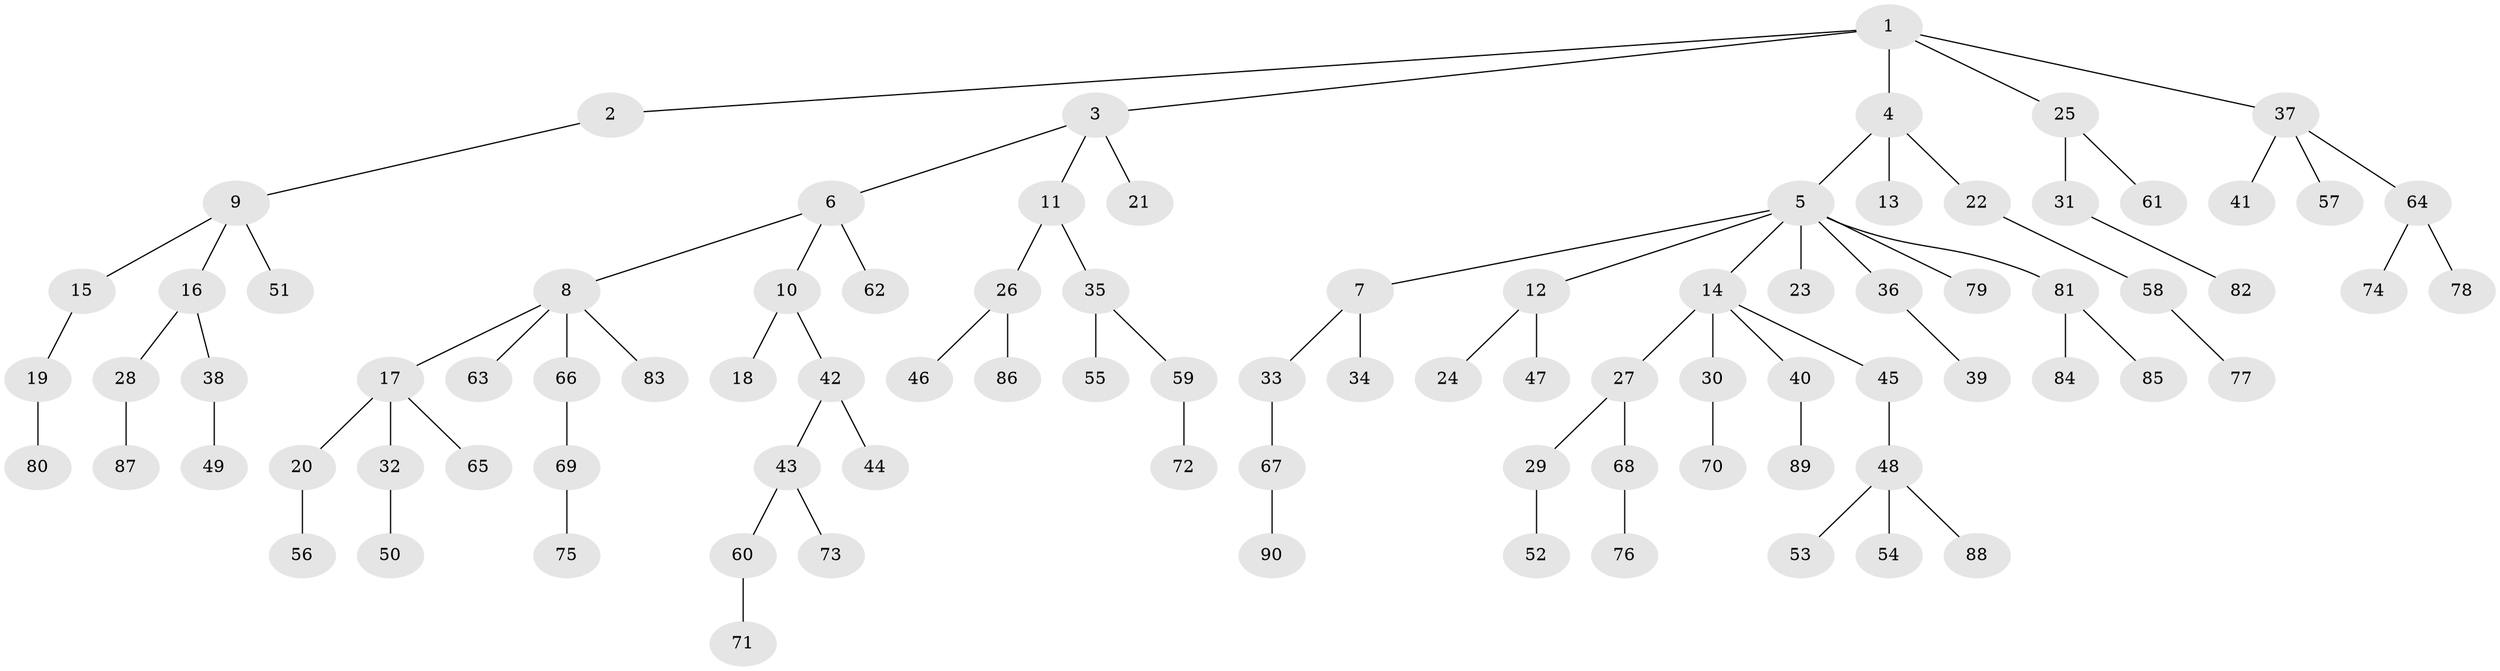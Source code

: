 // Generated by graph-tools (version 1.1) at 2025/36/03/09/25 02:36:52]
// undirected, 90 vertices, 89 edges
graph export_dot {
graph [start="1"]
  node [color=gray90,style=filled];
  1;
  2;
  3;
  4;
  5;
  6;
  7;
  8;
  9;
  10;
  11;
  12;
  13;
  14;
  15;
  16;
  17;
  18;
  19;
  20;
  21;
  22;
  23;
  24;
  25;
  26;
  27;
  28;
  29;
  30;
  31;
  32;
  33;
  34;
  35;
  36;
  37;
  38;
  39;
  40;
  41;
  42;
  43;
  44;
  45;
  46;
  47;
  48;
  49;
  50;
  51;
  52;
  53;
  54;
  55;
  56;
  57;
  58;
  59;
  60;
  61;
  62;
  63;
  64;
  65;
  66;
  67;
  68;
  69;
  70;
  71;
  72;
  73;
  74;
  75;
  76;
  77;
  78;
  79;
  80;
  81;
  82;
  83;
  84;
  85;
  86;
  87;
  88;
  89;
  90;
  1 -- 2;
  1 -- 3;
  1 -- 4;
  1 -- 25;
  1 -- 37;
  2 -- 9;
  3 -- 6;
  3 -- 11;
  3 -- 21;
  4 -- 5;
  4 -- 13;
  4 -- 22;
  5 -- 7;
  5 -- 12;
  5 -- 14;
  5 -- 23;
  5 -- 36;
  5 -- 79;
  5 -- 81;
  6 -- 8;
  6 -- 10;
  6 -- 62;
  7 -- 33;
  7 -- 34;
  8 -- 17;
  8 -- 63;
  8 -- 66;
  8 -- 83;
  9 -- 15;
  9 -- 16;
  9 -- 51;
  10 -- 18;
  10 -- 42;
  11 -- 26;
  11 -- 35;
  12 -- 24;
  12 -- 47;
  14 -- 27;
  14 -- 30;
  14 -- 40;
  14 -- 45;
  15 -- 19;
  16 -- 28;
  16 -- 38;
  17 -- 20;
  17 -- 32;
  17 -- 65;
  19 -- 80;
  20 -- 56;
  22 -- 58;
  25 -- 31;
  25 -- 61;
  26 -- 46;
  26 -- 86;
  27 -- 29;
  27 -- 68;
  28 -- 87;
  29 -- 52;
  30 -- 70;
  31 -- 82;
  32 -- 50;
  33 -- 67;
  35 -- 55;
  35 -- 59;
  36 -- 39;
  37 -- 41;
  37 -- 57;
  37 -- 64;
  38 -- 49;
  40 -- 89;
  42 -- 43;
  42 -- 44;
  43 -- 60;
  43 -- 73;
  45 -- 48;
  48 -- 53;
  48 -- 54;
  48 -- 88;
  58 -- 77;
  59 -- 72;
  60 -- 71;
  64 -- 74;
  64 -- 78;
  66 -- 69;
  67 -- 90;
  68 -- 76;
  69 -- 75;
  81 -- 84;
  81 -- 85;
}
